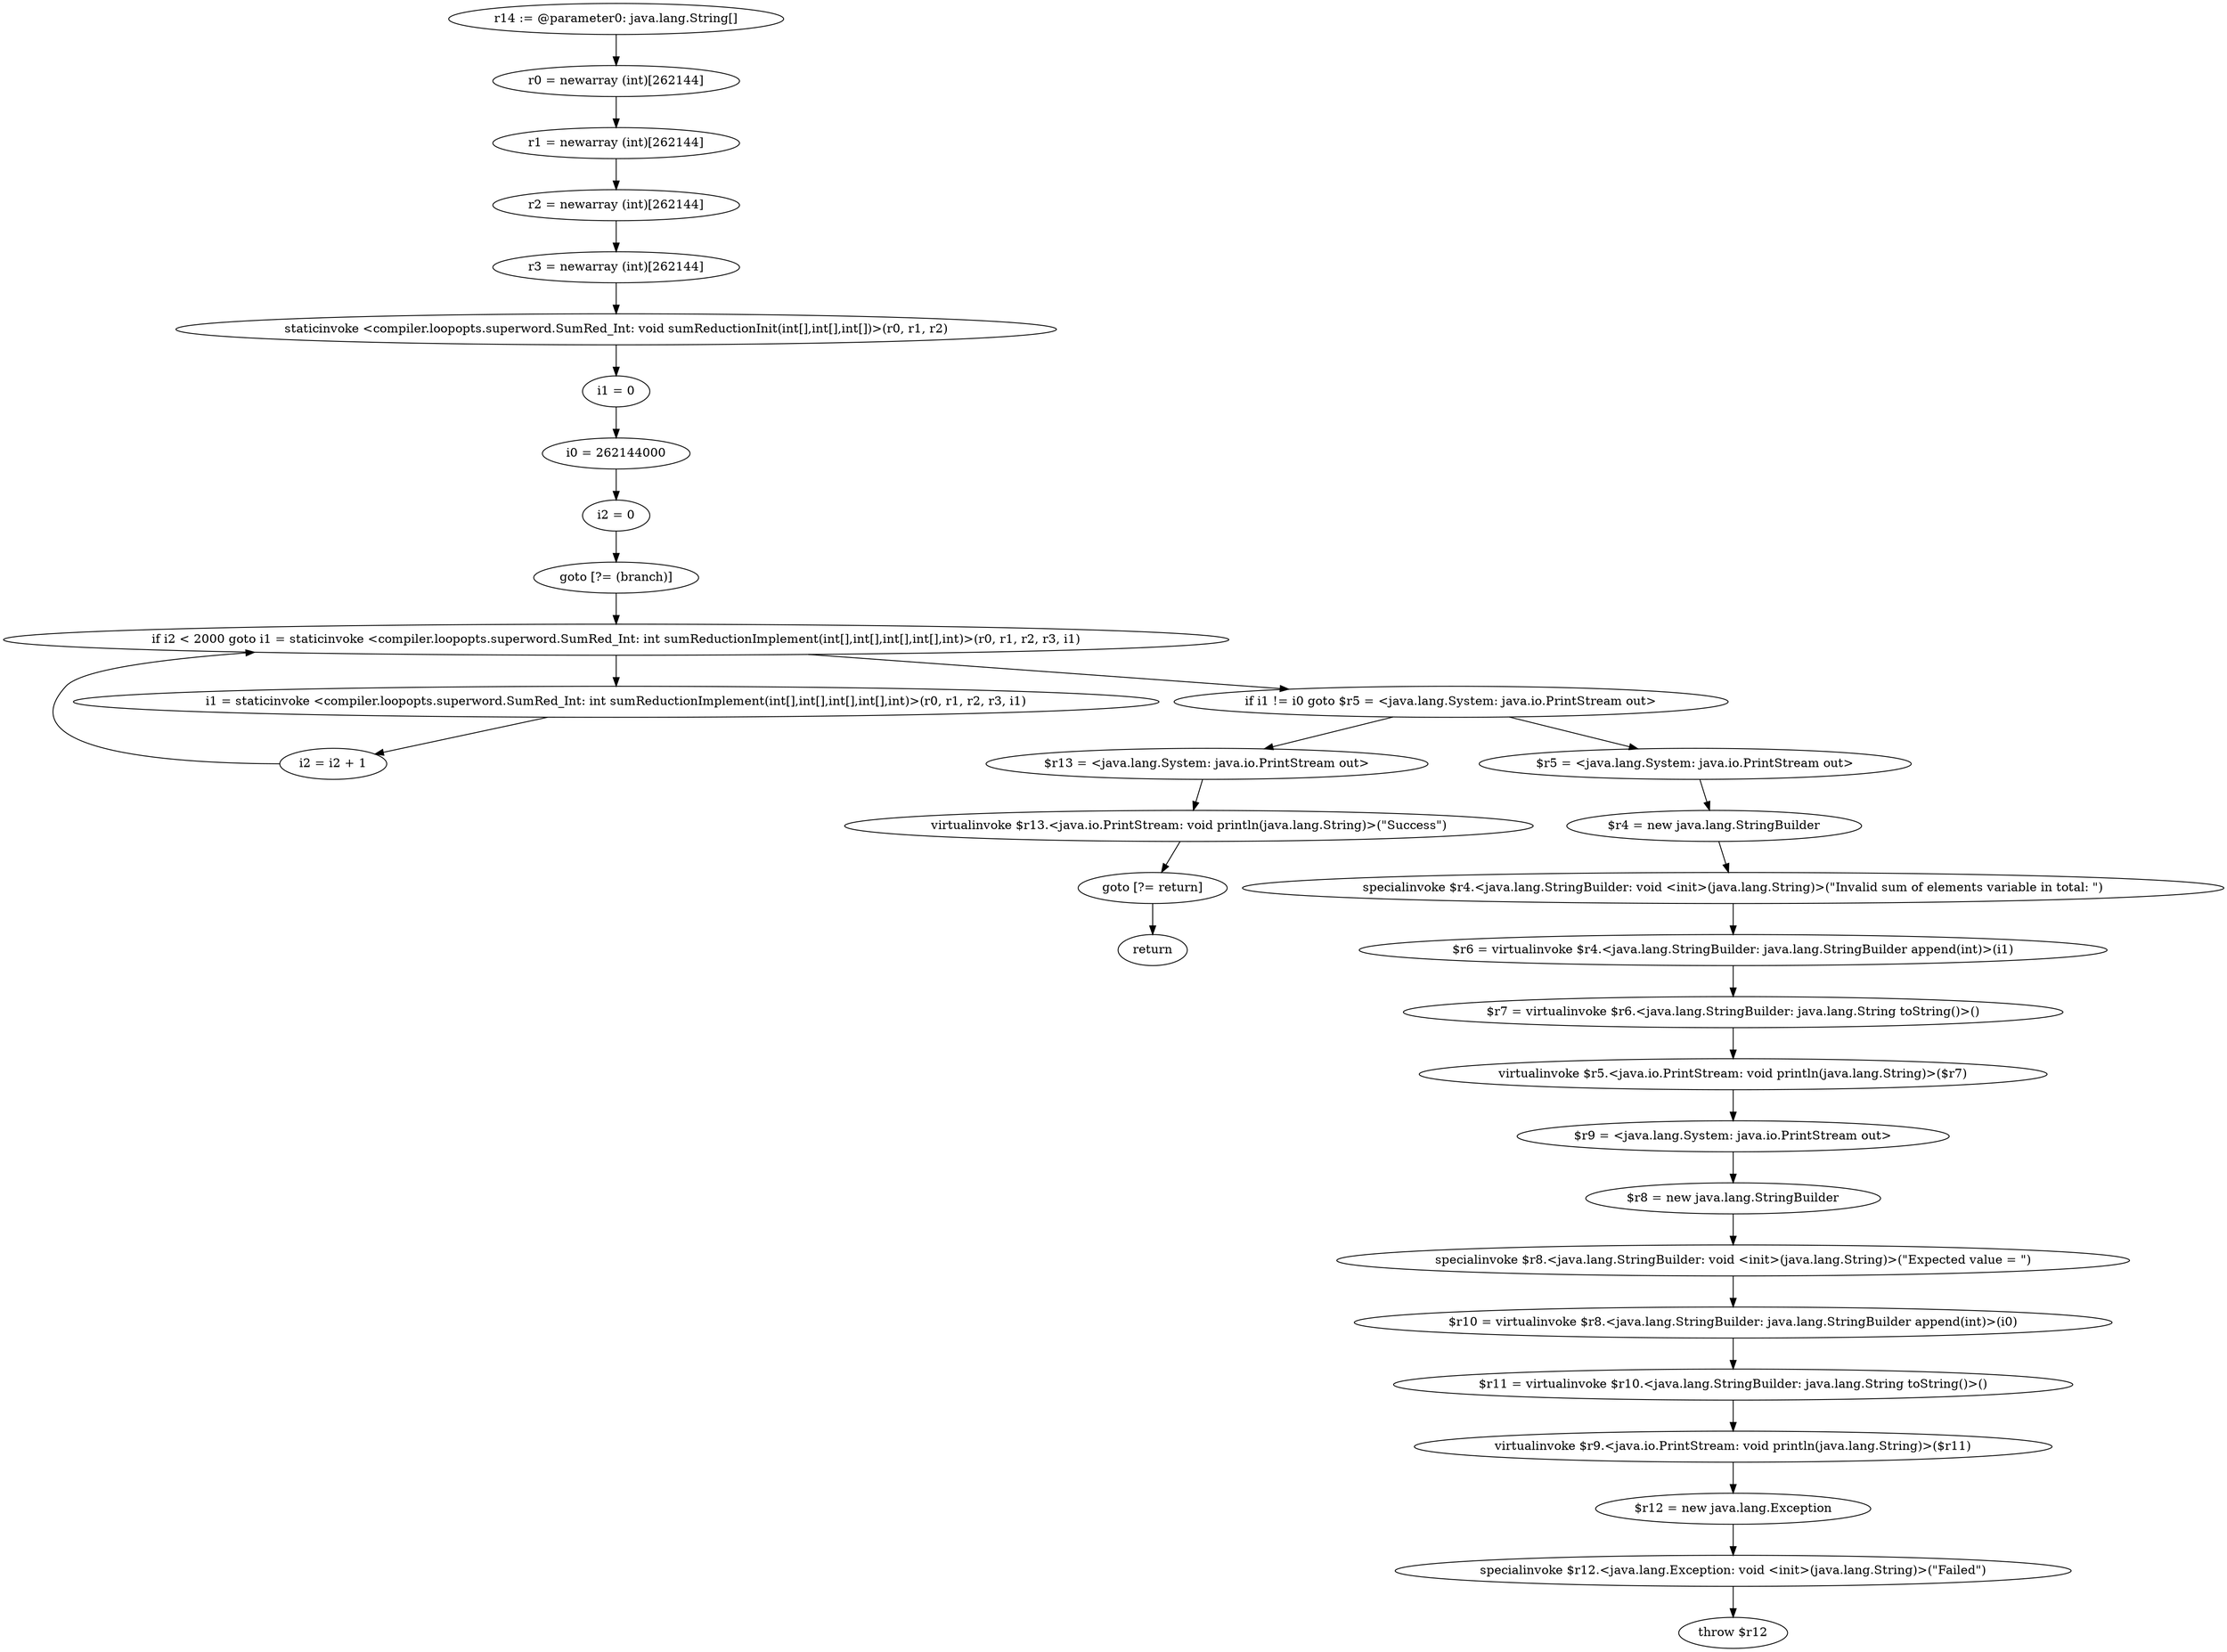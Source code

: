 digraph "unitGraph" {
    "r14 := @parameter0: java.lang.String[]"
    "r0 = newarray (int)[262144]"
    "r1 = newarray (int)[262144]"
    "r2 = newarray (int)[262144]"
    "r3 = newarray (int)[262144]"
    "staticinvoke <compiler.loopopts.superword.SumRed_Int: void sumReductionInit(int[],int[],int[])>(r0, r1, r2)"
    "i1 = 0"
    "i0 = 262144000"
    "i2 = 0"
    "goto [?= (branch)]"
    "i1 = staticinvoke <compiler.loopopts.superword.SumRed_Int: int sumReductionImplement(int[],int[],int[],int[],int)>(r0, r1, r2, r3, i1)"
    "i2 = i2 + 1"
    "if i2 < 2000 goto i1 = staticinvoke <compiler.loopopts.superword.SumRed_Int: int sumReductionImplement(int[],int[],int[],int[],int)>(r0, r1, r2, r3, i1)"
    "if i1 != i0 goto $r5 = <java.lang.System: java.io.PrintStream out>"
    "$r13 = <java.lang.System: java.io.PrintStream out>"
    "virtualinvoke $r13.<java.io.PrintStream: void println(java.lang.String)>(\"Success\")"
    "goto [?= return]"
    "$r5 = <java.lang.System: java.io.PrintStream out>"
    "$r4 = new java.lang.StringBuilder"
    "specialinvoke $r4.<java.lang.StringBuilder: void <init>(java.lang.String)>(\"Invalid sum of elements variable in total: \")"
    "$r6 = virtualinvoke $r4.<java.lang.StringBuilder: java.lang.StringBuilder append(int)>(i1)"
    "$r7 = virtualinvoke $r6.<java.lang.StringBuilder: java.lang.String toString()>()"
    "virtualinvoke $r5.<java.io.PrintStream: void println(java.lang.String)>($r7)"
    "$r9 = <java.lang.System: java.io.PrintStream out>"
    "$r8 = new java.lang.StringBuilder"
    "specialinvoke $r8.<java.lang.StringBuilder: void <init>(java.lang.String)>(\"Expected value = \")"
    "$r10 = virtualinvoke $r8.<java.lang.StringBuilder: java.lang.StringBuilder append(int)>(i0)"
    "$r11 = virtualinvoke $r10.<java.lang.StringBuilder: java.lang.String toString()>()"
    "virtualinvoke $r9.<java.io.PrintStream: void println(java.lang.String)>($r11)"
    "$r12 = new java.lang.Exception"
    "specialinvoke $r12.<java.lang.Exception: void <init>(java.lang.String)>(\"Failed\")"
    "throw $r12"
    "return"
    "r14 := @parameter0: java.lang.String[]"->"r0 = newarray (int)[262144]";
    "r0 = newarray (int)[262144]"->"r1 = newarray (int)[262144]";
    "r1 = newarray (int)[262144]"->"r2 = newarray (int)[262144]";
    "r2 = newarray (int)[262144]"->"r3 = newarray (int)[262144]";
    "r3 = newarray (int)[262144]"->"staticinvoke <compiler.loopopts.superword.SumRed_Int: void sumReductionInit(int[],int[],int[])>(r0, r1, r2)";
    "staticinvoke <compiler.loopopts.superword.SumRed_Int: void sumReductionInit(int[],int[],int[])>(r0, r1, r2)"->"i1 = 0";
    "i1 = 0"->"i0 = 262144000";
    "i0 = 262144000"->"i2 = 0";
    "i2 = 0"->"goto [?= (branch)]";
    "goto [?= (branch)]"->"if i2 < 2000 goto i1 = staticinvoke <compiler.loopopts.superword.SumRed_Int: int sumReductionImplement(int[],int[],int[],int[],int)>(r0, r1, r2, r3, i1)";
    "i1 = staticinvoke <compiler.loopopts.superword.SumRed_Int: int sumReductionImplement(int[],int[],int[],int[],int)>(r0, r1, r2, r3, i1)"->"i2 = i2 + 1";
    "i2 = i2 + 1"->"if i2 < 2000 goto i1 = staticinvoke <compiler.loopopts.superword.SumRed_Int: int sumReductionImplement(int[],int[],int[],int[],int)>(r0, r1, r2, r3, i1)";
    "if i2 < 2000 goto i1 = staticinvoke <compiler.loopopts.superword.SumRed_Int: int sumReductionImplement(int[],int[],int[],int[],int)>(r0, r1, r2, r3, i1)"->"if i1 != i0 goto $r5 = <java.lang.System: java.io.PrintStream out>";
    "if i2 < 2000 goto i1 = staticinvoke <compiler.loopopts.superword.SumRed_Int: int sumReductionImplement(int[],int[],int[],int[],int)>(r0, r1, r2, r3, i1)"->"i1 = staticinvoke <compiler.loopopts.superword.SumRed_Int: int sumReductionImplement(int[],int[],int[],int[],int)>(r0, r1, r2, r3, i1)";
    "if i1 != i0 goto $r5 = <java.lang.System: java.io.PrintStream out>"->"$r13 = <java.lang.System: java.io.PrintStream out>";
    "if i1 != i0 goto $r5 = <java.lang.System: java.io.PrintStream out>"->"$r5 = <java.lang.System: java.io.PrintStream out>";
    "$r13 = <java.lang.System: java.io.PrintStream out>"->"virtualinvoke $r13.<java.io.PrintStream: void println(java.lang.String)>(\"Success\")";
    "virtualinvoke $r13.<java.io.PrintStream: void println(java.lang.String)>(\"Success\")"->"goto [?= return]";
    "goto [?= return]"->"return";
    "$r5 = <java.lang.System: java.io.PrintStream out>"->"$r4 = new java.lang.StringBuilder";
    "$r4 = new java.lang.StringBuilder"->"specialinvoke $r4.<java.lang.StringBuilder: void <init>(java.lang.String)>(\"Invalid sum of elements variable in total: \")";
    "specialinvoke $r4.<java.lang.StringBuilder: void <init>(java.lang.String)>(\"Invalid sum of elements variable in total: \")"->"$r6 = virtualinvoke $r4.<java.lang.StringBuilder: java.lang.StringBuilder append(int)>(i1)";
    "$r6 = virtualinvoke $r4.<java.lang.StringBuilder: java.lang.StringBuilder append(int)>(i1)"->"$r7 = virtualinvoke $r6.<java.lang.StringBuilder: java.lang.String toString()>()";
    "$r7 = virtualinvoke $r6.<java.lang.StringBuilder: java.lang.String toString()>()"->"virtualinvoke $r5.<java.io.PrintStream: void println(java.lang.String)>($r7)";
    "virtualinvoke $r5.<java.io.PrintStream: void println(java.lang.String)>($r7)"->"$r9 = <java.lang.System: java.io.PrintStream out>";
    "$r9 = <java.lang.System: java.io.PrintStream out>"->"$r8 = new java.lang.StringBuilder";
    "$r8 = new java.lang.StringBuilder"->"specialinvoke $r8.<java.lang.StringBuilder: void <init>(java.lang.String)>(\"Expected value = \")";
    "specialinvoke $r8.<java.lang.StringBuilder: void <init>(java.lang.String)>(\"Expected value = \")"->"$r10 = virtualinvoke $r8.<java.lang.StringBuilder: java.lang.StringBuilder append(int)>(i0)";
    "$r10 = virtualinvoke $r8.<java.lang.StringBuilder: java.lang.StringBuilder append(int)>(i0)"->"$r11 = virtualinvoke $r10.<java.lang.StringBuilder: java.lang.String toString()>()";
    "$r11 = virtualinvoke $r10.<java.lang.StringBuilder: java.lang.String toString()>()"->"virtualinvoke $r9.<java.io.PrintStream: void println(java.lang.String)>($r11)";
    "virtualinvoke $r9.<java.io.PrintStream: void println(java.lang.String)>($r11)"->"$r12 = new java.lang.Exception";
    "$r12 = new java.lang.Exception"->"specialinvoke $r12.<java.lang.Exception: void <init>(java.lang.String)>(\"Failed\")";
    "specialinvoke $r12.<java.lang.Exception: void <init>(java.lang.String)>(\"Failed\")"->"throw $r12";
}
